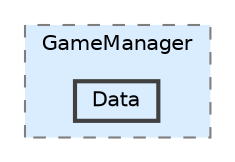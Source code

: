 digraph "Q:/IdleWave/Projet/Assets/Scripts/RogueGenesia/GameManager/Data"
{
 // LATEX_PDF_SIZE
  bgcolor="transparent";
  edge [fontname=Helvetica,fontsize=10,labelfontname=Helvetica,labelfontsize=10];
  node [fontname=Helvetica,fontsize=10,shape=box,height=0.2,width=0.4];
  compound=true
  subgraph clusterdir_42be06ff0e7a41e6ff2a6ebbef36fc26 {
    graph [ bgcolor="#daedff", pencolor="grey50", label="GameManager", fontname=Helvetica,fontsize=10 style="filled,dashed", URL="dir_42be06ff0e7a41e6ff2a6ebbef36fc26.html",tooltip=""]
  dir_d528b6e6e12ca0f63ad33e23adec8850 [label="Data", fillcolor="#daedff", color="grey25", style="filled,bold", URL="dir_d528b6e6e12ca0f63ad33e23adec8850.html",tooltip=""];
  }
}
